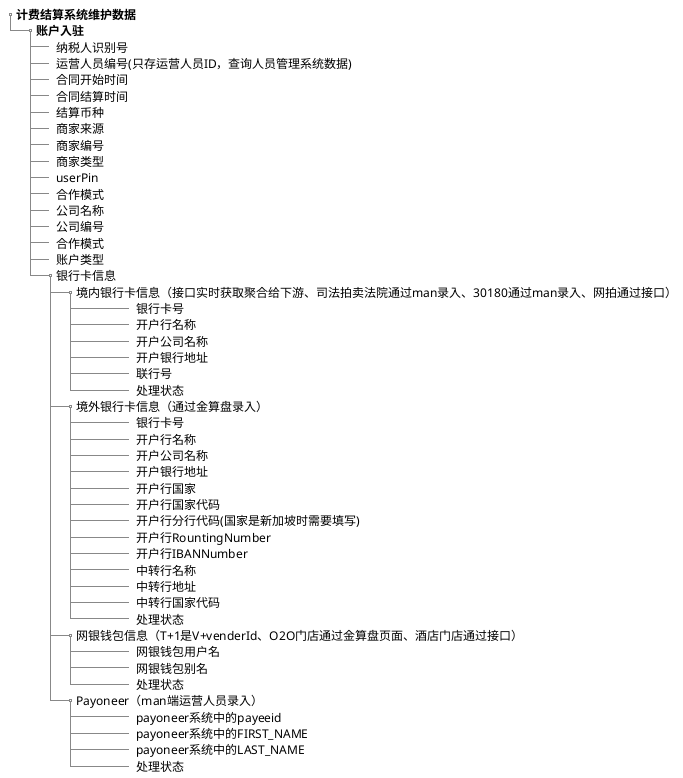@startuml
salt
{
{T
+ **计费结算系统维护数据 **

+++ **账户入驻**
+++++ 纳税人识别号
+++++ 运营人员编号(只存运营人员ID，查询人员管理系统数据)
+++++ 合同开始时间
+++++ 合同结算时间
+++++ 结算币种
+++++ 商家来源
+++++ 商家编号
+++++ 商家类型
+++++ userPin
+++++ 合作模式
+++++ 公司名称
+++++ 公司编号
+++++ 合作模式
+++++ 账户类型
+++++ 银行卡信息
+++++++ 境内银行卡信息（接口实时获取聚合给下游、司法拍卖法院通过man录入、30180通过man录入、网拍通过接口）
+++++++++++++ 银行卡号
+++++++++++++ 开户行名称
+++++++++++++ 开户公司名称
+++++++++++++ 开户银行地址
+++++++++++++ 联行号
+++++++++++++ 处理状态
+++++++ 境外银行卡信息（通过金算盘录入）
+++++++++++++ 银行卡号
+++++++++++++ 开户行名称
+++++++++++++ 开户公司名称
+++++++++++++ 开户银行地址
+++++++++++++ 开户行国家
+++++++++++++ 开户行国家代码
+++++++++++++ 开户行分行代码(国家是新加坡时需要填写)
+++++++++++++ 开户行RountingNumber
+++++++++++++ 开户行IBANNumber
+++++++++++++ 中转行名称
+++++++++++++ 中转行地址
+++++++++++++ 中转行国家代码
+++++++++++++ 处理状态
+++++++ 网银钱包信息（T+1是V+venderId、O2O门店通过金算盘页面、酒店门店通过接口）
+++++++++++++ 网银钱包用户名
+++++++++++++ 网银钱包别名
+++++++++++++ 处理状态
+++++++ Payoneer（man端运营人员录入）
+++++++++++++ payoneer系统中的payeeid
+++++++++++++ payoneer系统中的FIRST_NAME
+++++++++++++ payoneer系统中的LAST_NAME
+++++++++++++ 处理状态
}
}
@enduml